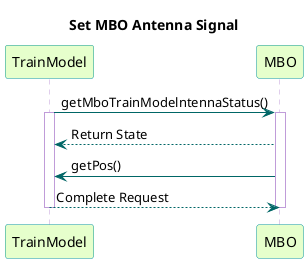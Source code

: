 @startuml

title Set MBO Antenna Signal

skinparam sequence {
  BackgroundColor transparent
  ParticipantBackgroundColor #e6ffcc
  ParticipantBorderColor 	#049595
  BoxBorderColor #049595
  PackageBorderCOlor  #049595
  ArrowColor #006666
  LifeLineBorderColor #c09cd9
}

participant TrainModel
participant MBO


TrainModel -> MBO : getMboTrainModelntennaStatus()
activate TrainModel
activate MBO

MBO--> TrainModel : Return State

MBO-> TrainModel : getPos()

TrainModel --> MBO: Complete Request
deactivate TrainModel
deactivate MBO

@enduml
